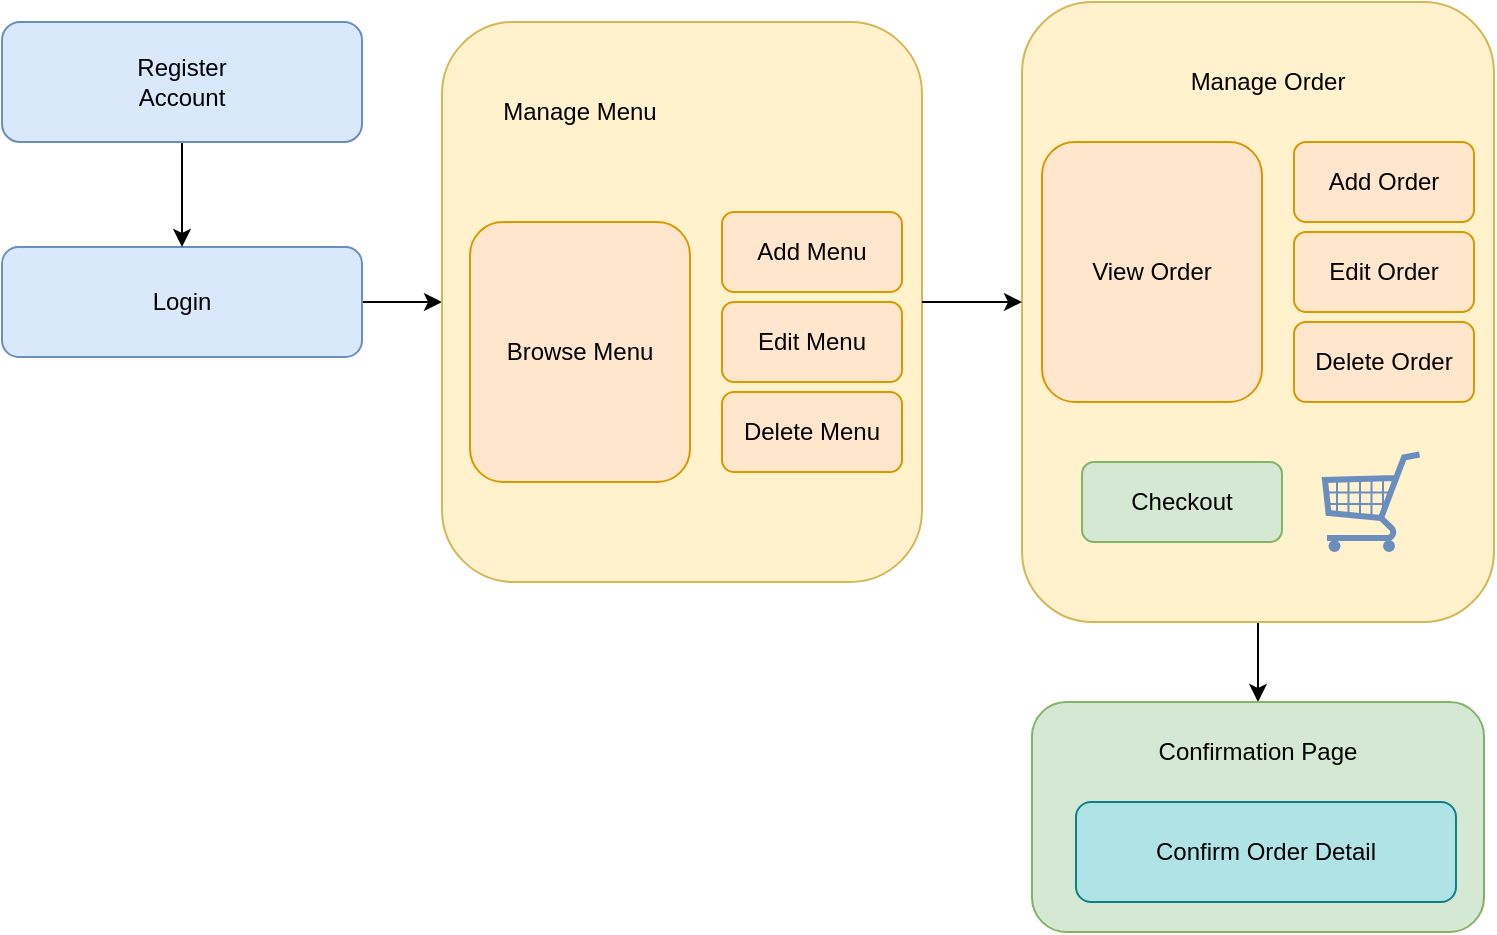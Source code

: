 <mxfile version="22.1.17" type="github">
  <diagram name="Page-1" id="9b2K6bhYokCFbq7MZB10">
    <mxGraphModel dx="1114" dy="592" grid="1" gridSize="10" guides="1" tooltips="1" connect="1" arrows="1" fold="1" page="1" pageScale="1" pageWidth="827" pageHeight="1169" math="0" shadow="0">
      <root>
        <mxCell id="0" />
        <mxCell id="1" parent="0" />
        <mxCell id="TpoTHDPWUXg7bx42a9GM-24" style="edgeStyle=orthogonalEdgeStyle;rounded=0;orthogonalLoop=1;jettySize=auto;html=1;entryX=0;entryY=0.5;entryDx=0;entryDy=0;" edge="1" parent="1" source="TpoTHDPWUXg7bx42a9GM-1" target="TpoTHDPWUXg7bx42a9GM-6">
          <mxGeometry relative="1" as="geometry" />
        </mxCell>
        <mxCell id="TpoTHDPWUXg7bx42a9GM-1" value="" style="rounded=1;whiteSpace=wrap;html=1;fillColor=#dae8fc;strokeColor=#6c8ebf;" vertex="1" parent="1">
          <mxGeometry x="100" y="242.5" width="180" height="55" as="geometry" />
        </mxCell>
        <mxCell id="TpoTHDPWUXg7bx42a9GM-2" value="Login" style="text;html=1;strokeColor=none;fillColor=none;align=center;verticalAlign=middle;whiteSpace=wrap;rounded=0;" vertex="1" parent="1">
          <mxGeometry x="160" y="255" width="60" height="30" as="geometry" />
        </mxCell>
        <mxCell id="TpoTHDPWUXg7bx42a9GM-26" style="edgeStyle=orthogonalEdgeStyle;rounded=0;orthogonalLoop=1;jettySize=auto;html=1;entryX=0.5;entryY=0;entryDx=0;entryDy=0;" edge="1" parent="1" source="TpoTHDPWUXg7bx42a9GM-3" target="TpoTHDPWUXg7bx42a9GM-1">
          <mxGeometry relative="1" as="geometry" />
        </mxCell>
        <mxCell id="TpoTHDPWUXg7bx42a9GM-3" value="" style="rounded=1;whiteSpace=wrap;html=1;fillColor=#dae8fc;strokeColor=#6c8ebf;" vertex="1" parent="1">
          <mxGeometry x="100" y="130" width="180" height="60" as="geometry" />
        </mxCell>
        <mxCell id="TpoTHDPWUXg7bx42a9GM-4" value="Register Account" style="text;html=1;strokeColor=none;fillColor=none;align=center;verticalAlign=middle;whiteSpace=wrap;rounded=0;" vertex="1" parent="1">
          <mxGeometry x="160" y="145" width="60" height="30" as="geometry" />
        </mxCell>
        <mxCell id="TpoTHDPWUXg7bx42a9GM-6" value="" style="rounded=1;whiteSpace=wrap;html=1;fillColor=#fff2cc;strokeColor=#d6b656;" vertex="1" parent="1">
          <mxGeometry x="320" y="130" width="240" height="280" as="geometry" />
        </mxCell>
        <mxCell id="TpoTHDPWUXg7bx42a9GM-7" value="Manage Menu" style="text;html=1;strokeColor=none;fillColor=none;align=center;verticalAlign=middle;whiteSpace=wrap;rounded=0;" vertex="1" parent="1">
          <mxGeometry x="347" y="160" width="84" height="30" as="geometry" />
        </mxCell>
        <mxCell id="TpoTHDPWUXg7bx42a9GM-41" style="edgeStyle=orthogonalEdgeStyle;rounded=0;orthogonalLoop=1;jettySize=auto;html=1;entryX=0.5;entryY=0;entryDx=0;entryDy=0;" edge="1" parent="1" source="TpoTHDPWUXg7bx42a9GM-8" target="TpoTHDPWUXg7bx42a9GM-37">
          <mxGeometry relative="1" as="geometry" />
        </mxCell>
        <mxCell id="TpoTHDPWUXg7bx42a9GM-8" value="" style="rounded=1;whiteSpace=wrap;html=1;fillColor=#fff2cc;strokeColor=#d6b656;" vertex="1" parent="1">
          <mxGeometry x="610" y="120" width="236" height="310" as="geometry" />
        </mxCell>
        <mxCell id="TpoTHDPWUXg7bx42a9GM-9" value="Manage Order" style="text;html=1;strokeColor=none;fillColor=none;align=center;verticalAlign=middle;whiteSpace=wrap;rounded=0;" vertex="1" parent="1">
          <mxGeometry x="690" y="145" width="86" height="30" as="geometry" />
        </mxCell>
        <mxCell id="TpoTHDPWUXg7bx42a9GM-11" value="Browse Menu" style="rounded=1;whiteSpace=wrap;html=1;fillColor=#ffe6cc;strokeColor=#d79b00;" vertex="1" parent="1">
          <mxGeometry x="334" y="230" width="110" height="130" as="geometry" />
        </mxCell>
        <mxCell id="TpoTHDPWUXg7bx42a9GM-13" value="Add Menu" style="rounded=1;whiteSpace=wrap;html=1;fillColor=#ffe6cc;strokeColor=#d79b00;" vertex="1" parent="1">
          <mxGeometry x="460" y="225" width="90" height="40" as="geometry" />
        </mxCell>
        <mxCell id="TpoTHDPWUXg7bx42a9GM-14" value="Edit Menu" style="rounded=1;whiteSpace=wrap;html=1;fillColor=#ffe6cc;strokeColor=#d79b00;" vertex="1" parent="1">
          <mxGeometry x="460" y="270" width="90" height="40" as="geometry" />
        </mxCell>
        <mxCell id="TpoTHDPWUXg7bx42a9GM-15" value="Delete Menu" style="rounded=1;whiteSpace=wrap;html=1;fillColor=#ffe6cc;strokeColor=#d79b00;" vertex="1" parent="1">
          <mxGeometry x="460" y="315" width="90" height="40" as="geometry" />
        </mxCell>
        <mxCell id="TpoTHDPWUXg7bx42a9GM-16" value="View Order" style="rounded=1;whiteSpace=wrap;html=1;fillColor=#ffe6cc;strokeColor=#d79b00;" vertex="1" parent="1">
          <mxGeometry x="620" y="190" width="110" height="130" as="geometry" />
        </mxCell>
        <mxCell id="TpoTHDPWUXg7bx42a9GM-19" value="Add Order" style="rounded=1;whiteSpace=wrap;html=1;fillColor=#ffe6cc;strokeColor=#d79b00;" vertex="1" parent="1">
          <mxGeometry x="746" y="190" width="90" height="40" as="geometry" />
        </mxCell>
        <mxCell id="TpoTHDPWUXg7bx42a9GM-20" value="Edit Order" style="rounded=1;whiteSpace=wrap;html=1;fillColor=#ffe6cc;strokeColor=#d79b00;" vertex="1" parent="1">
          <mxGeometry x="746" y="235" width="90" height="40" as="geometry" />
        </mxCell>
        <mxCell id="TpoTHDPWUXg7bx42a9GM-22" value="Delete Order" style="rounded=1;whiteSpace=wrap;html=1;fillColor=#ffe6cc;strokeColor=#d79b00;" vertex="1" parent="1">
          <mxGeometry x="746" y="280" width="90" height="40" as="geometry" />
        </mxCell>
        <mxCell id="TpoTHDPWUXg7bx42a9GM-23" value="Checkout" style="rounded=1;whiteSpace=wrap;html=1;fillColor=#d5e8d4;strokeColor=#82b366;" vertex="1" parent="1">
          <mxGeometry x="640" y="350" width="100" height="40" as="geometry" />
        </mxCell>
        <mxCell id="TpoTHDPWUXg7bx42a9GM-25" style="edgeStyle=orthogonalEdgeStyle;rounded=0;orthogonalLoop=1;jettySize=auto;html=1;" edge="1" parent="1" source="TpoTHDPWUXg7bx42a9GM-6">
          <mxGeometry relative="1" as="geometry">
            <mxPoint x="610" y="270" as="targetPoint" />
          </mxGeometry>
        </mxCell>
        <mxCell id="TpoTHDPWUXg7bx42a9GM-31" value="" style="verticalLabelPosition=bottom;shadow=0;dashed=0;align=center;html=1;verticalAlign=top;strokeWidth=1;shape=mxgraph.mockup.misc.shoppingCart;strokeColor=#6c8ebf;fillColor=#dae8fc;" vertex="1" parent="1">
          <mxGeometry x="760" y="345" width="50" height="50" as="geometry" />
        </mxCell>
        <mxCell id="TpoTHDPWUXg7bx42a9GM-32" style="edgeStyle=orthogonalEdgeStyle;rounded=0;orthogonalLoop=1;jettySize=auto;html=1;exitX=0.5;exitY=1;exitDx=0;exitDy=0;" edge="1" parent="1" source="TpoTHDPWUXg7bx42a9GM-8" target="TpoTHDPWUXg7bx42a9GM-8">
          <mxGeometry relative="1" as="geometry" />
        </mxCell>
        <mxCell id="TpoTHDPWUXg7bx42a9GM-33" value="" style="shape=image;html=1;verticalAlign=top;verticalLabelPosition=bottom;labelBackgroundColor=#ffffff;imageAspect=0;aspect=fixed;image=https://cdn3.iconfinder.com/data/icons/christmas-and-new-year-free/64/Christmas_turkey-128.png;imageBackground=none;imageBorder=none;" vertex="1" parent="1">
          <mxGeometry x="460" y="145" width="70" height="70" as="geometry" />
        </mxCell>
        <mxCell id="TpoTHDPWUXg7bx42a9GM-37" value="" style="rounded=1;whiteSpace=wrap;html=1;fillColor=#d5e8d4;strokeColor=#82b366;" vertex="1" parent="1">
          <mxGeometry x="615" y="470" width="226" height="115" as="geometry" />
        </mxCell>
        <mxCell id="TpoTHDPWUXg7bx42a9GM-38" value="Confirmation Page" style="text;html=1;strokeColor=none;fillColor=none;align=center;verticalAlign=middle;whiteSpace=wrap;rounded=0;" vertex="1" parent="1">
          <mxGeometry x="671" y="480" width="114" height="30" as="geometry" />
        </mxCell>
        <mxCell id="TpoTHDPWUXg7bx42a9GM-39" value="Confirm Order Detail" style="rounded=1;whiteSpace=wrap;html=1;fillColor=#b0e3e6;strokeColor=#0e8088;" vertex="1" parent="1">
          <mxGeometry x="637" y="520" width="190" height="50" as="geometry" />
        </mxCell>
      </root>
    </mxGraphModel>
  </diagram>
</mxfile>
